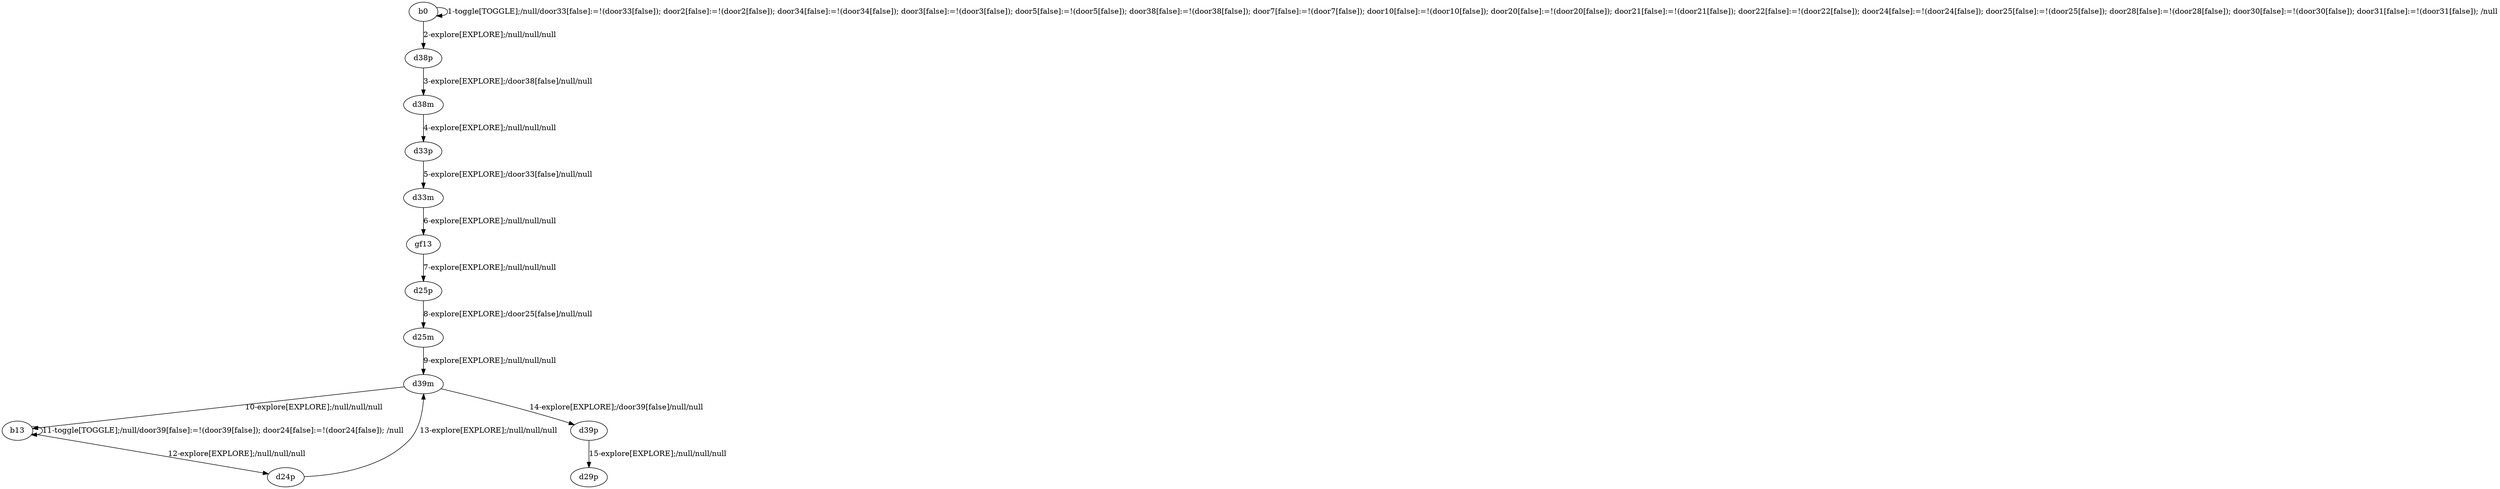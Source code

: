 # Total number of goals covered by this test: 4
# d39m --> d39p
# b13 --> b13
# d39p --> d29p
# b13 --> d24p

digraph g {
"b0" -> "b0" [label = "1-toggle[TOGGLE];/null/door33[false]:=!(door33[false]); door2[false]:=!(door2[false]); door34[false]:=!(door34[false]); door3[false]:=!(door3[false]); door5[false]:=!(door5[false]); door38[false]:=!(door38[false]); door7[false]:=!(door7[false]); door10[false]:=!(door10[false]); door20[false]:=!(door20[false]); door21[false]:=!(door21[false]); door22[false]:=!(door22[false]); door24[false]:=!(door24[false]); door25[false]:=!(door25[false]); door28[false]:=!(door28[false]); door30[false]:=!(door30[false]); door31[false]:=!(door31[false]); /null"];
"b0" -> "d38p" [label = "2-explore[EXPLORE];/null/null/null"];
"d38p" -> "d38m" [label = "3-explore[EXPLORE];/door38[false]/null/null"];
"d38m" -> "d33p" [label = "4-explore[EXPLORE];/null/null/null"];
"d33p" -> "d33m" [label = "5-explore[EXPLORE];/door33[false]/null/null"];
"d33m" -> "gf13" [label = "6-explore[EXPLORE];/null/null/null"];
"gf13" -> "d25p" [label = "7-explore[EXPLORE];/null/null/null"];
"d25p" -> "d25m" [label = "8-explore[EXPLORE];/door25[false]/null/null"];
"d25m" -> "d39m" [label = "9-explore[EXPLORE];/null/null/null"];
"d39m" -> "b13" [label = "10-explore[EXPLORE];/null/null/null"];
"b13" -> "b13" [label = "11-toggle[TOGGLE];/null/door39[false]:=!(door39[false]); door24[false]:=!(door24[false]); /null"];
"b13" -> "d24p" [label = "12-explore[EXPLORE];/null/null/null"];
"d24p" -> "d39m" [label = "13-explore[EXPLORE];/null/null/null"];
"d39m" -> "d39p" [label = "14-explore[EXPLORE];/door39[false]/null/null"];
"d39p" -> "d29p" [label = "15-explore[EXPLORE];/null/null/null"];
}